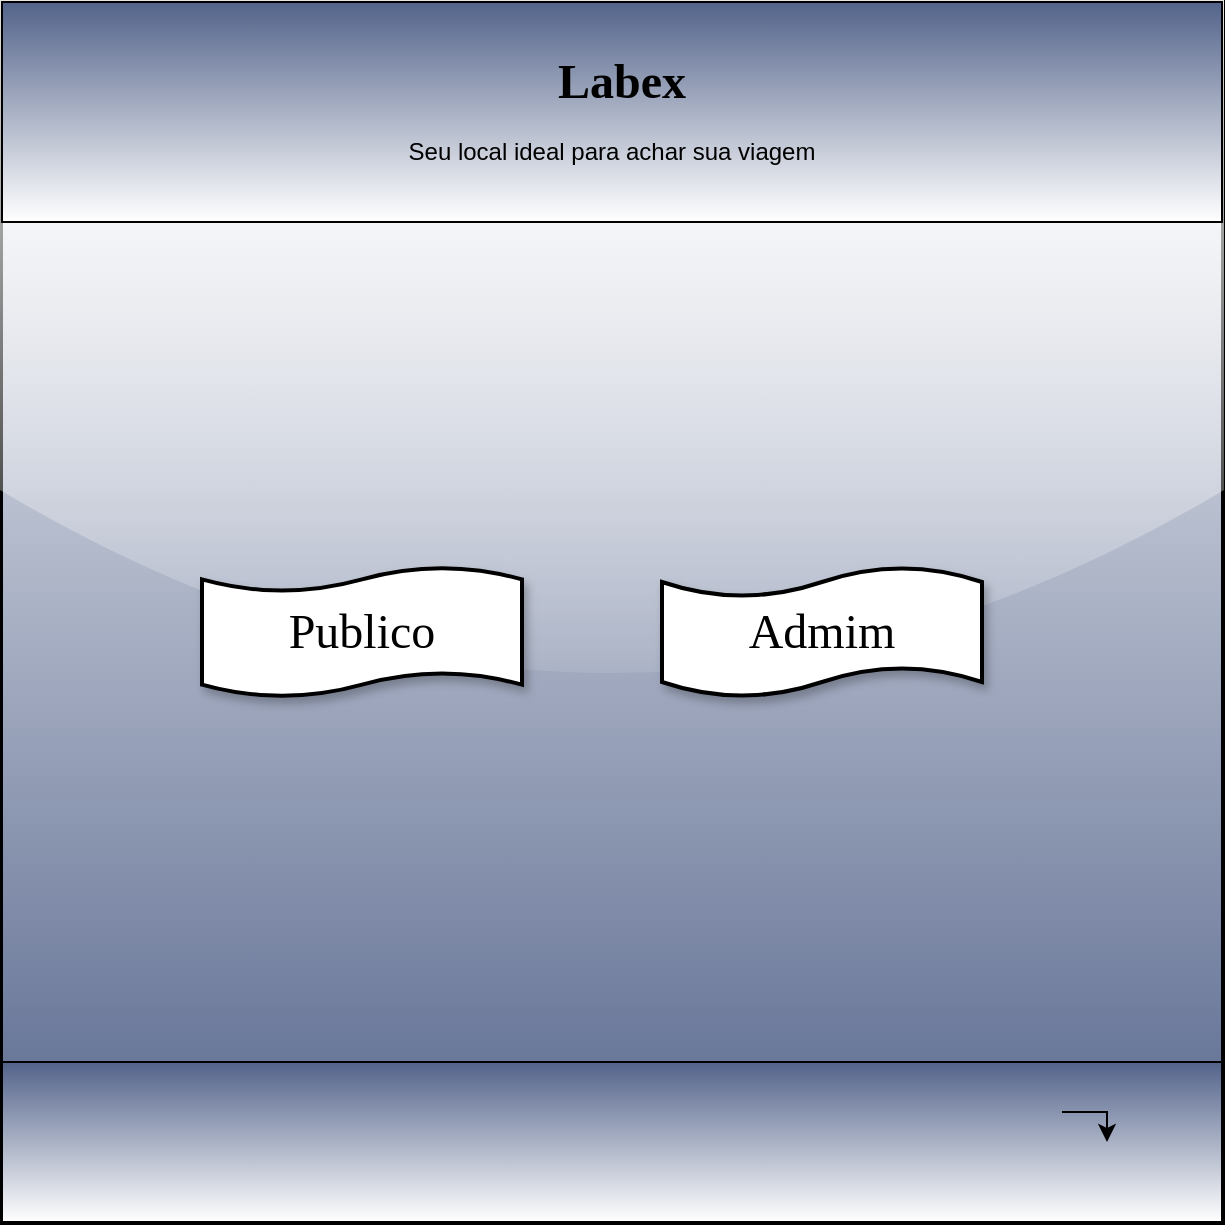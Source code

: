 <mxfile version="20.0.4" type="device" pages="2"><diagram id="rdIN6hqaaZWnaUikrbEB" name="Page-1"><mxGraphModel dx="1072" dy="691" grid="1" gridSize="14" guides="1" tooltips="1" connect="1" arrows="1" fold="1" page="1" pageScale="1" pageWidth="1169" pageHeight="827" background="#000000" math="0" shadow="0"><root><mxCell id="0"/><mxCell id="1" parent="0"/><mxCell id="-CtB_YZlJS_86L54IiuS-1" value="" style="whiteSpace=wrap;html=1;aspect=fixed;fillColor=#53638A;strokeColor=default;gradientColor=#ffffff;gradientDirection=north;shadow=0;glass=1;rounded=0;sketch=0;" vertex="1" parent="1"><mxGeometry x="240" y="40" width="610" height="610" as="geometry"/></mxCell><mxCell id="-CtB_YZlJS_86L54IiuS-5" value="" style="rounded=0;whiteSpace=wrap;html=1;fillColor=#53638A;strokeColor=#000000;fontColor=#ffffff;gradientColor=#ffffff;gradientDirection=south;" vertex="1" parent="1"><mxGeometry x="240" y="40" width="610" height="110" as="geometry"/></mxCell><mxCell id="-CtB_YZlJS_86L54IiuS-6" value="" style="rounded=0;whiteSpace=wrap;html=1;fillColor=#53638A;fontColor=#ffffff;strokeColor=default;glass=0;shadow=0;sketch=0;gradientColor=#ffffff;" vertex="1" parent="1"><mxGeometry x="240" y="570" width="610" height="80" as="geometry"/></mxCell><mxCell id="-CtB_YZlJS_86L54IiuS-7" value="&lt;h1 style=&quot;font-size: 24px;&quot;&gt;Labex&lt;/h1&gt;" style="text;html=1;strokeColor=none;fillColor=none;spacing=5;spacingTop=-20;whiteSpace=wrap;overflow=hidden;rounded=0;fontFamily=Comic Sans MS;align=center;fontSize=24;fontStyle=1;verticalAlign=top;horizontal=1;fontColor=#000000;" vertex="1" parent="1"><mxGeometry x="500" y="60" width="100" height="40" as="geometry"/></mxCell><mxCell id="-CtB_YZlJS_86L54IiuS-8" value="Seu local ideal para achar sua viagem&lt;br&gt;" style="text;html=1;strokeColor=none;fillColor=none;align=center;verticalAlign=middle;whiteSpace=wrap;rounded=0;" vertex="1" parent="1"><mxGeometry x="440" y="100" width="210" height="30" as="geometry"/></mxCell><mxCell id="-CtB_YZlJS_86L54IiuS-10" value="" style="shape=tape;whiteSpace=wrap;html=1;strokeWidth=2;size=0.19;labelBackgroundColor=#C3ABD0;fontColor=#66FFFF;shadow=1;" vertex="1" parent="1"><mxGeometry x="340" y="322.5" width="160" height="65" as="geometry"/></mxCell><mxCell id="-CtB_YZlJS_86L54IiuS-11" value="" style="shape=tape;whiteSpace=wrap;html=1;strokeWidth=2;size=0.231;labelBackgroundColor=#C3ABD0;fontColor=#66FFFF;shadow=1;" vertex="1" parent="1"><mxGeometry x="570" y="322.5" width="160" height="65" as="geometry"/></mxCell><mxCell id="-CtB_YZlJS_86L54IiuS-19" value="" style="shape=image;html=1;verticalAlign=top;verticalLabelPosition=bottom;labelBackgroundColor=#ffffff;imageAspect=0;aspect=fixed;image=https://cdn0.iconfinder.com/data/icons/eon-social-media-contact-info-2/32/facebook_fb_face_book-128.png;rounded=0;shadow=1;glass=1;sketch=0;fontFamily=Comic Sans MS;fontSize=24;fontColor=#000000;fillColor=#53638A;gradientColor=#ffffff;gradientDirection=north;" vertex="1" parent="1"><mxGeometry x="770" y="580" width="30" height="30" as="geometry"/></mxCell><mxCell id="-CtB_YZlJS_86L54IiuS-22" value="" style="shape=image;html=1;verticalAlign=top;verticalLabelPosition=bottom;labelBackgroundColor=#ffffff;imageAspect=0;aspect=fixed;image=https://cdn3.iconfinder.com/data/icons/social-media-black-white-2/512/BW_Whatsapp_glyph_svg-128.png;rounded=0;shadow=1;glass=1;sketch=0;fontFamily=Comic Sans MS;fontSize=24;fontColor=#000000;fillColor=#53638A;gradientColor=#ffffff;gradientDirection=north;" vertex="1" parent="1"><mxGeometry x="810" y="580" width="30" height="30" as="geometry"/></mxCell><mxCell id="-CtB_YZlJS_86L54IiuS-23" value="" style="shape=image;html=1;verticalAlign=top;verticalLabelPosition=bottom;labelBackgroundColor=#ffffff;imageAspect=0;aspect=fixed;image=https://cdn4.iconfinder.com/data/icons/social-media-black-white-2/600/Instagram_glyph_svg-128.png;rounded=0;shadow=1;glass=1;sketch=0;fontFamily=Comic Sans MS;fontSize=24;fontColor=#000000;fillColor=#53638A;gradientColor=#ffffff;gradientDirection=north;" vertex="1" parent="1"><mxGeometry x="730" y="580" width="30" height="30" as="geometry"/></mxCell><mxCell id="-CtB_YZlJS_86L54IiuS-24" style="edgeStyle=orthogonalEdgeStyle;rounded=0;orthogonalLoop=1;jettySize=auto;html=1;exitX=0;exitY=0.5;exitDx=0;exitDy=0;fontFamily=Comic Sans MS;fontSize=24;fontColor=#000000;entryX=0.75;entryY=1;entryDx=0;entryDy=0;" edge="1" parent="1" source="-CtB_YZlJS_86L54IiuS-19" target="-CtB_YZlJS_86L54IiuS-19"><mxGeometry relative="1" as="geometry"/></mxCell><mxCell id="ZV_Z_HubAYb2d6Pxiput-1" value="Publico" style="text;html=1;strokeColor=none;fillColor=none;align=center;verticalAlign=middle;whiteSpace=wrap;rounded=0;shadow=0;glass=0;labelBackgroundColor=none;sketch=0;fontFamily=Comic Sans MS;fontSize=24;fontColor=#000000;" vertex="1" parent="1"><mxGeometry x="378" y="350" width="84" height="10" as="geometry"/></mxCell><mxCell id="ZV_Z_HubAYb2d6Pxiput-4" value="Admim" style="text;html=1;strokeColor=none;fillColor=none;align=center;verticalAlign=middle;whiteSpace=wrap;rounded=0;shadow=0;glass=0;labelBackgroundColor=none;sketch=0;fontFamily=Comic Sans MS;fontSize=24;fontColor=#000000;" vertex="1" parent="1"><mxGeometry x="587" y="340" width="126" height="30" as="geometry"/></mxCell></root></mxGraphModel></diagram><diagram id="0TwdhLY2n7vKZ1Jp-y8x" name="Page-2"><mxGraphModel dx="1072" dy="691" grid="1" gridSize="10" guides="1" tooltips="1" connect="1" arrows="1" fold="1" page="1" pageScale="1" pageWidth="1169" pageHeight="827" background="#000000" math="0" shadow="0"><root><mxCell id="0"/><mxCell id="1" parent="0"/><mxCell id="tzqP_m3BGENWscd9QLgS-6" value="" style="rounded=0;whiteSpace=wrap;html=1;shadow=0;glass=0;labelBackgroundColor=#C3ABD0;sketch=0;fontFamily=Comic Sans MS;fontSize=24;fontColor=#000000;strokeColor=#000000;fillColor=#53638A;gradientColor=#ffffff;gradientDirection=north;" vertex="1" parent="1"><mxGeometry x="340" y="40" width="610" height="510" as="geometry"/></mxCell><mxCell id="lRGAXZXO3FIlsvdId17F-1" value="" style="rounded=0;whiteSpace=wrap;html=1;fillColor=#53638A;strokeColor=#000000;fontColor=#ffffff;gradientColor=#ffffff;gradientDirection=south;container=1;flipH=1;flipV=0;" vertex="1" parent="1"><mxGeometry x="340" y="40" width="610" height="110" as="geometry"/></mxCell><mxCell id="lRGAXZXO3FIlsvdId17F-2" value="" style="rounded=0;whiteSpace=wrap;html=1;fillColor=#53638A;fontColor=#ffffff;strokeColor=default;glass=0;shadow=0;sketch=0;gradientColor=#ffffff;" vertex="1" parent="1"><mxGeometry x="340" y="470" width="610" height="80" as="geometry"/></mxCell><mxCell id="tzqP_m3BGENWscd9QLgS-1" value="" style="shape=image;html=1;verticalAlign=top;verticalLabelPosition=bottom;labelBackgroundColor=#ffffff;imageAspect=0;aspect=fixed;image=https://cdn0.iconfinder.com/data/icons/eon-social-media-contact-info-2/32/facebook_fb_face_book-128.png;rounded=0;shadow=1;glass=1;sketch=0;fontFamily=Comic Sans MS;fontSize=24;fontColor=#000000;fillColor=#53638A;gradientColor=#ffffff;gradientDirection=north;" vertex="1" parent="1"><mxGeometry x="870" y="480" width="30" height="30" as="geometry"/></mxCell><mxCell id="tzqP_m3BGENWscd9QLgS-2" value="" style="shape=image;html=1;verticalAlign=top;verticalLabelPosition=bottom;labelBackgroundColor=#ffffff;imageAspect=0;aspect=fixed;image=https://cdn3.iconfinder.com/data/icons/social-media-black-white-2/512/BW_Whatsapp_glyph_svg-128.png;rounded=0;shadow=1;glass=1;sketch=0;fontFamily=Comic Sans MS;fontSize=24;fontColor=#000000;fillColor=#53638A;gradientColor=#ffffff;gradientDirection=north;" vertex="1" parent="1"><mxGeometry x="910" y="480" width="30" height="30" as="geometry"/></mxCell><mxCell id="tzqP_m3BGENWscd9QLgS-3" value="" style="shape=image;html=1;verticalAlign=top;verticalLabelPosition=bottom;labelBackgroundColor=#ffffff;imageAspect=0;aspect=fixed;image=https://cdn4.iconfinder.com/data/icons/social-media-black-white-2/600/Instagram_glyph_svg-128.png;rounded=0;shadow=1;glass=1;sketch=0;fontFamily=Comic Sans MS;fontSize=24;fontColor=#000000;fillColor=#53638A;gradientColor=#ffffff;gradientDirection=north;" vertex="1" parent="1"><mxGeometry x="830" y="480" width="30" height="30" as="geometry"/></mxCell><mxCell id="b1hKjeGcgD5qfdw4imzz-1" value="&lt;h1 style=&quot;font-size: 24px;&quot;&gt;Labex&lt;/h1&gt;" style="text;html=1;strokeColor=none;fillColor=none;spacing=5;spacingTop=-20;whiteSpace=wrap;overflow=hidden;rounded=0;fontFamily=Comic Sans MS;align=center;fontSize=24;fontStyle=1;verticalAlign=top;horizontal=1;fontColor=#000000;" vertex="1" parent="1"><mxGeometry x="600" y="60" width="100" height="40" as="geometry"/></mxCell><mxCell id="b1hKjeGcgD5qfdw4imzz-2" value="Seu local ideal para achar sua viagem&lt;br&gt;" style="text;html=1;strokeColor=none;fillColor=none;align=center;verticalAlign=middle;whiteSpace=wrap;rounded=0;" vertex="1" parent="1"><mxGeometry x="540" y="100" width="210" height="30" as="geometry"/></mxCell><mxCell id="rE-VRnUFt_khUIhO9jHR-1" value="" style="rounded=1;whiteSpace=wrap;html=1;shadow=0;glass=0;labelBackgroundColor=none;sketch=0;fontFamily=Comic Sans MS;fontSize=24;fontColor=#000000;strokeColor=#000000;fillColor=#53638A;gradientColor=#ffffff;gradientDirection=north;" vertex="1" parent="1"><mxGeometry x="380" y="170" width="160" height="60" as="geometry"/></mxCell><mxCell id="rE-VRnUFt_khUIhO9jHR-2" value="" style="rounded=1;whiteSpace=wrap;html=1;shadow=0;glass=0;labelBackgroundColor=none;sketch=0;fontFamily=Comic Sans MS;fontSize=24;fontColor=#000000;strokeColor=#000000;fillColor=#53638A;gradientColor=#ffffff;gradientDirection=north;" vertex="1" parent="1"><mxGeometry x="560" y="170" width="160" height="60" as="geometry"/></mxCell><mxCell id="rE-VRnUFt_khUIhO9jHR-3" value="" style="rounded=1;whiteSpace=wrap;html=1;shadow=0;glass=0;labelBackgroundColor=none;sketch=0;fontFamily=Comic Sans MS;fontSize=24;fontColor=#000000;strokeColor=#000000;fillColor=#53638A;gradientColor=#ffffff;gradientDirection=north;" vertex="1" parent="1"><mxGeometry x="740" y="170" width="160" height="60" as="geometry"/></mxCell><mxCell id="rE-VRnUFt_khUIhO9jHR-4" value="" style="rounded=1;whiteSpace=wrap;html=1;shadow=0;glass=0;labelBackgroundColor=none;sketch=0;fontFamily=Comic Sans MS;fontSize=24;fontColor=#000000;strokeColor=#000000;fillColor=#53638A;gradientColor=#ffffff;gradientDirection=north;" vertex="1" parent="1"><mxGeometry x="380" y="240" width="160" height="60" as="geometry"/></mxCell><mxCell id="rE-VRnUFt_khUIhO9jHR-5" value="" style="rounded=1;whiteSpace=wrap;html=1;shadow=0;glass=0;labelBackgroundColor=none;sketch=0;fontFamily=Comic Sans MS;fontSize=24;fontColor=#000000;strokeColor=#000000;fillColor=#53638A;gradientColor=#ffffff;gradientDirection=north;" vertex="1" parent="1"><mxGeometry x="560" y="240" width="160" height="60" as="geometry"/></mxCell><mxCell id="rE-VRnUFt_khUIhO9jHR-6" value="" style="rounded=1;whiteSpace=wrap;html=1;shadow=0;glass=0;labelBackgroundColor=none;sketch=0;fontFamily=Comic Sans MS;fontSize=24;fontColor=#000000;strokeColor=#000000;fillColor=#53638A;gradientColor=#ffffff;gradientDirection=north;" vertex="1" parent="1"><mxGeometry x="740" y="240" width="160" height="60" as="geometry"/></mxCell><mxCell id="rE-VRnUFt_khUIhO9jHR-7" value="" style="rounded=1;whiteSpace=wrap;html=1;shadow=0;glass=0;labelBackgroundColor=none;sketch=0;fontFamily=Comic Sans MS;fontSize=24;fontColor=#000000;strokeColor=#000000;fillColor=#53638A;gradientColor=#ffffff;gradientDirection=north;" vertex="1" parent="1"><mxGeometry x="380" y="310" width="160" height="60" as="geometry"/></mxCell><mxCell id="rE-VRnUFt_khUIhO9jHR-8" value="" style="rounded=1;whiteSpace=wrap;html=1;shadow=0;glass=0;labelBackgroundColor=none;sketch=0;fontFamily=Comic Sans MS;fontSize=24;fontColor=#000000;strokeColor=#000000;fillColor=#53638A;gradientColor=#ffffff;gradientDirection=north;" vertex="1" parent="1"><mxGeometry x="560" y="310" width="160" height="60" as="geometry"/></mxCell><mxCell id="rE-VRnUFt_khUIhO9jHR-9" value="" style="rounded=1;whiteSpace=wrap;html=1;shadow=0;glass=0;labelBackgroundColor=none;sketch=0;fontFamily=Comic Sans MS;fontSize=24;fontColor=#000000;strokeColor=#000000;fillColor=#53638A;gradientColor=#ffffff;gradientDirection=north;" vertex="1" parent="1"><mxGeometry x="740" y="310" width="160" height="60" as="geometry"/></mxCell><mxCell id="rE-VRnUFt_khUIhO9jHR-10" value="" style="rounded=1;whiteSpace=wrap;html=1;shadow=0;glass=0;labelBackgroundColor=none;sketch=0;fontFamily=Comic Sans MS;fontSize=24;fontColor=#000000;strokeColor=#000000;fillColor=#53638A;gradientColor=#ffffff;gradientDirection=north;" vertex="1" parent="1"><mxGeometry x="380" y="384" width="160" height="60" as="geometry"/></mxCell><mxCell id="rE-VRnUFt_khUIhO9jHR-11" value="" style="rounded=1;whiteSpace=wrap;html=1;shadow=0;glass=0;labelBackgroundColor=none;sketch=0;fontFamily=Comic Sans MS;fontSize=24;fontColor=#000000;strokeColor=#000000;fillColor=#53638A;gradientColor=#ffffff;gradientDirection=north;" vertex="1" parent="1"><mxGeometry x="560" y="384" width="160" height="60" as="geometry"/></mxCell><mxCell id="rE-VRnUFt_khUIhO9jHR-12" value="" style="rounded=1;whiteSpace=wrap;html=1;shadow=0;glass=0;labelBackgroundColor=none;sketch=0;fontFamily=Comic Sans MS;fontSize=24;fontColor=#000000;strokeColor=#000000;fillColor=#53638A;gradientColor=#ffffff;gradientDirection=north;" vertex="1" parent="1"><mxGeometry x="740" y="384" width="160" height="60" as="geometry"/></mxCell></root></mxGraphModel></diagram></mxfile>